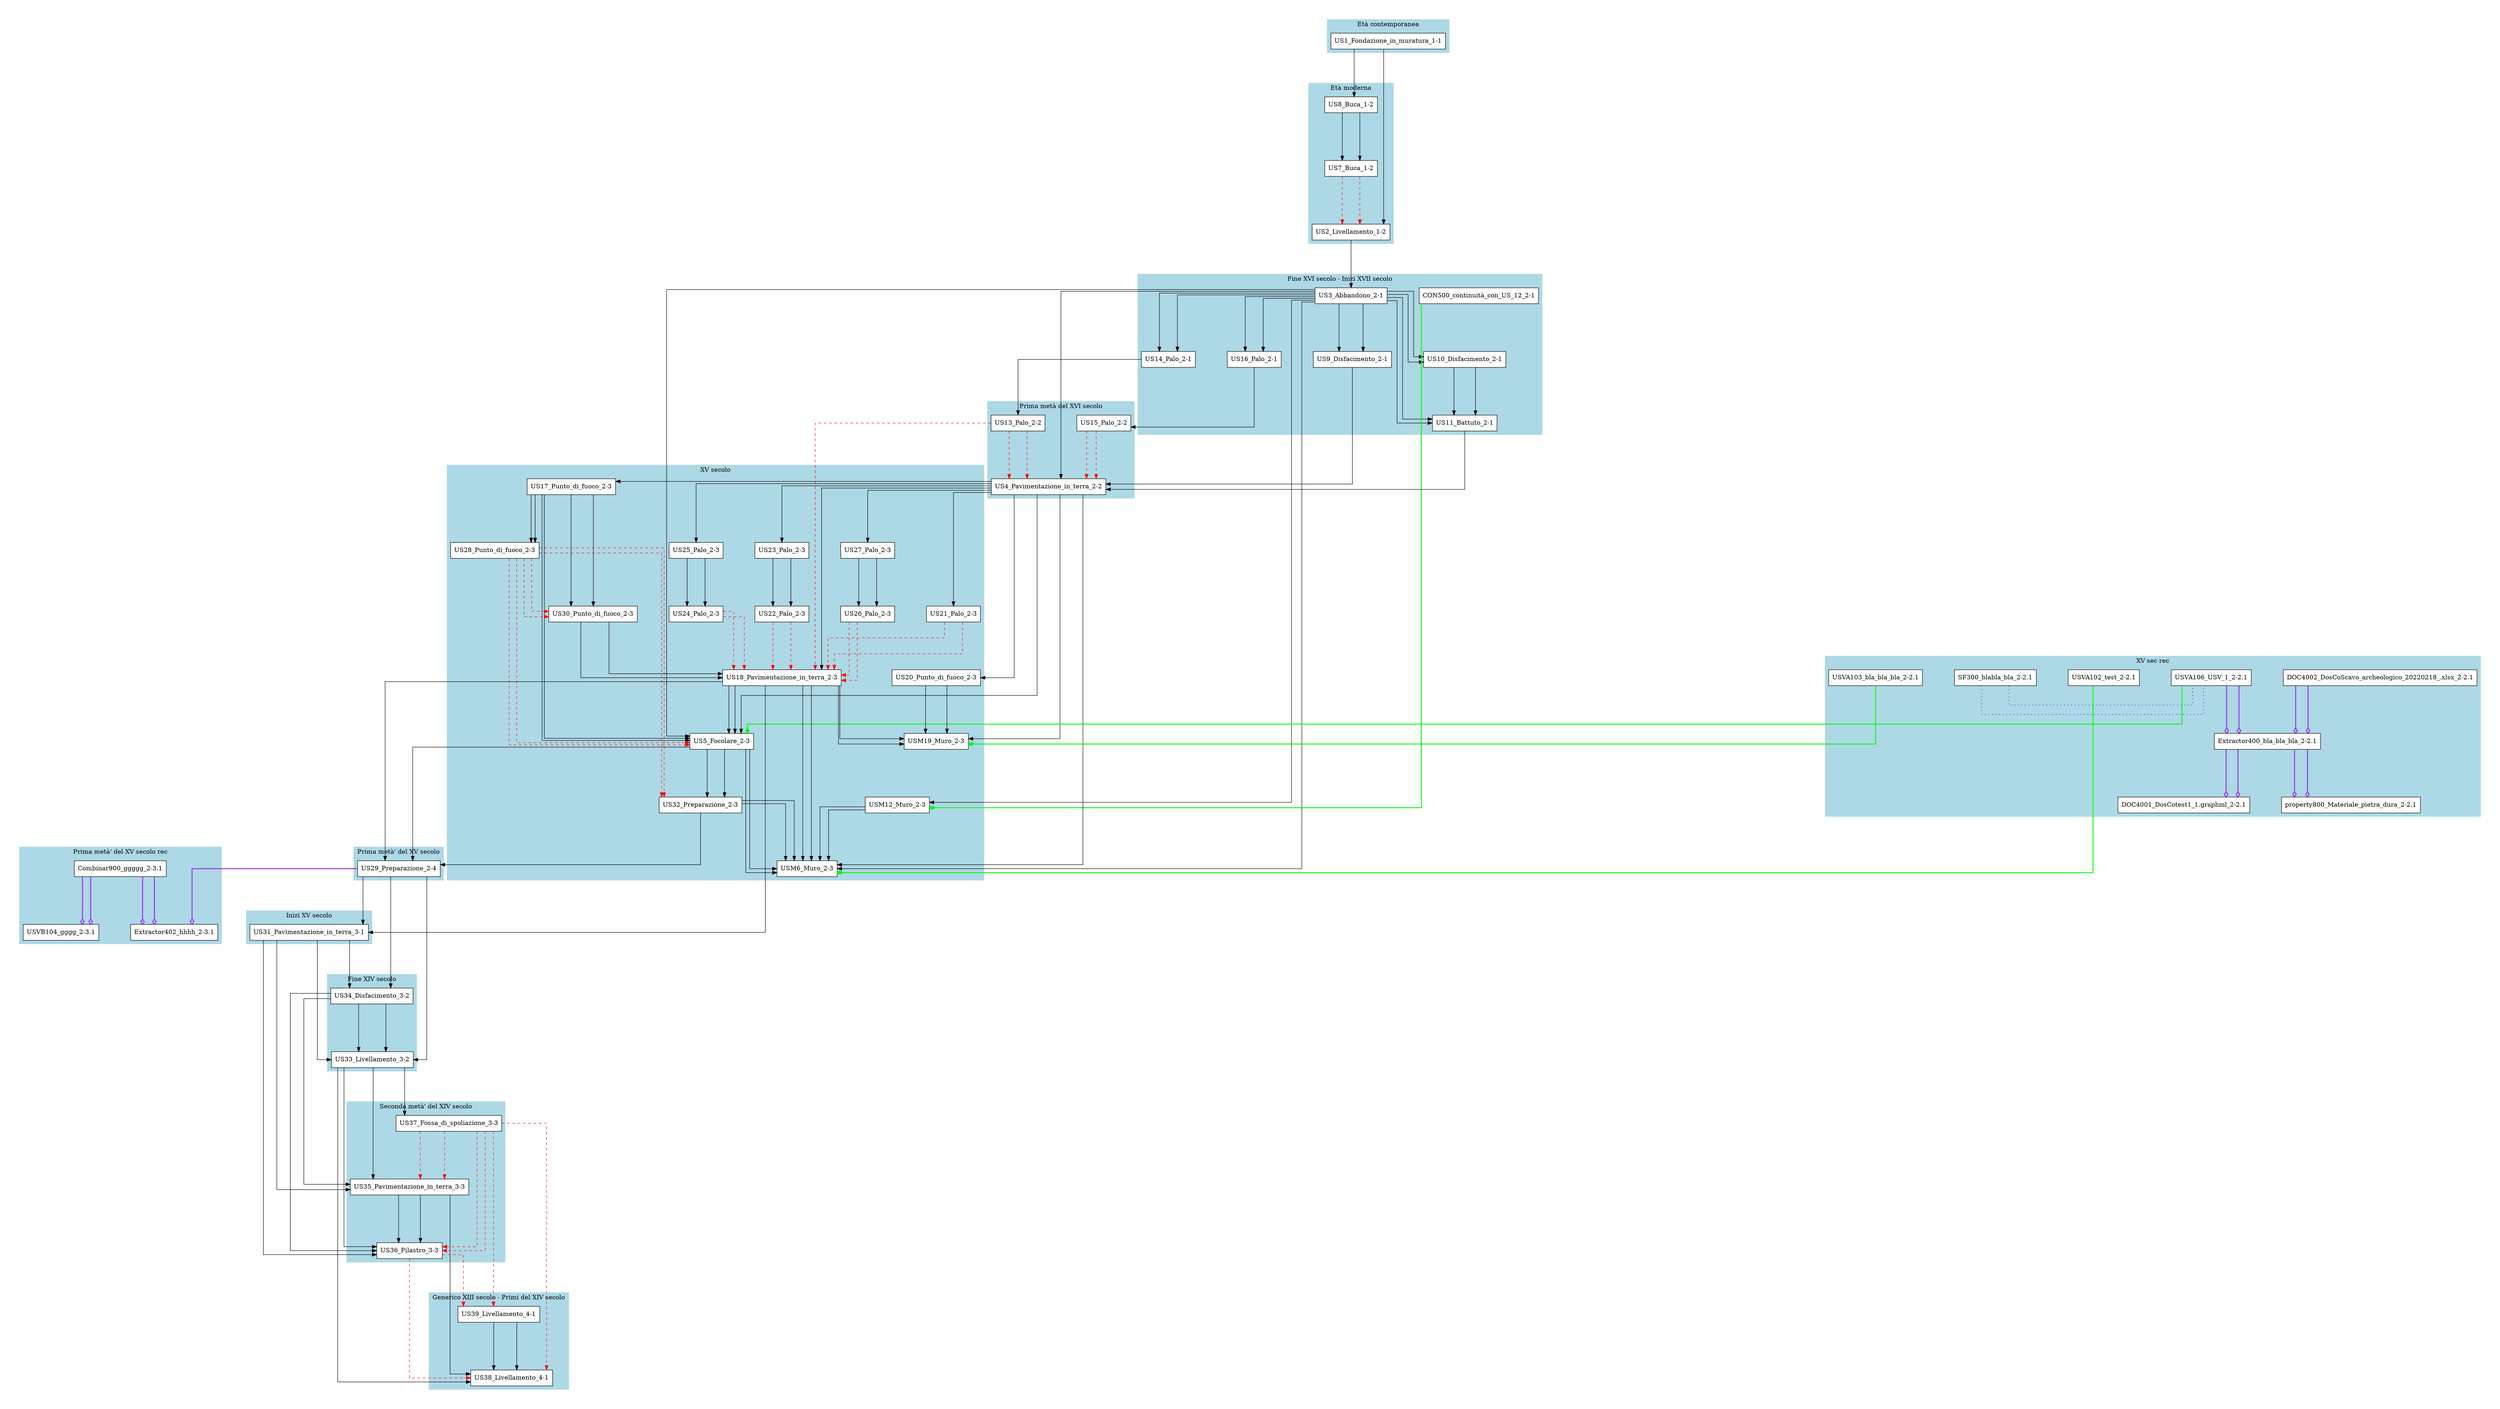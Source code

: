 digraph {
	graph [bb="0,0,4822,3116.5",
		compound=true,
		dpi=150,
		nodesep=1,
		pad=0.5,
		rankdir=TB,
		ranksep=1.5,
		splines=ortho
	];
	node [label="\N"];
	subgraph cluster_datazione_1 {
		graph [bb="2638,3032,2862,3108.5",
			color=lightblue,
			label="Età contemporanea",
			lheight=0.23,
			lp="2750,3096.2",
			lwidth=1.46,
			rank=same,
			style=filled
		];
		"US1_Fondazione_in_muratura_1-1"	[fillcolor=white,
			height=0.5,
			label="US1_Fondazione_in_muratura_1-1",
			pos="2750,3058",
			shape=box,
			style=filled,
			width=2.8889];
	}
	subgraph cluster_datazione_2 {
		graph [bb="2602,2600,2762,2964.5",
			color=lightblue,
			label="Età moderna",
			lheight=0.23,
			lp="2682,2952.2",
			lwidth=0.97,
			rank=same,
			style=filled
		];
		"US2_Livellamento_1-2"	[fillcolor=white,
			height=0.5,
			label="US2_Livellamento_1-2",
			pos="2682,2626",
			shape=box,
			style=filled,
			width=2.0035];
		"US7_Buca_1-2"	[fillcolor=white,
			height=0.5,
			label="US7_Buca_1-2",
			pos="2671,2770",
			shape=box,
			style=filled,
			width=1.3785];
		"US7_Buca_1-2" -> "US2_Livellamento_1-2"	[arrowhead=normal,
			color=red,
			pos="e,2671,2644.1 2671,2751.8 2671,2751.8 2671,2655.6 2671,2655.6",
			style=dashed];
		"US8_Buca_1-2"	[fillcolor=white,
			height=0.5,
			label="US8_Buca_1-2",
			pos="2671,2914",
			shape=box,
			style=filled,
			width=1.3785];
		"US8_Buca_1-2" -> "US7_Buca_1-2"	[arrowhead=normal,
			color=black,
			pos="e,2671,2788.1 2671,2895.8 2671,2895.8 2671,2799.6 2671,2799.6",
			style=solid];
	}
	subgraph cluster_datazione_3 {
		graph [bb="2243,2168,3050,2532.5",
			color=lightblue,
			label="Fine XVI secolo - Inizi XVII secolo",
			lheight=0.23,
			lp="2646.5,2520.2",
			lwidth=2.74,
			rank=same,
			style=filled
		];
		"US10_Disfacimento_2-1"	[fillcolor=white,
			height=0.5,
			label="US10_Disfacimento_2-1",
			pos="2892,2338",
			shape=box,
			style=filled,
			width=2.1076];
		"US11_Battuto_2-1"	[fillcolor=white,
			height=0.5,
			label="US11_Battuto_2-1",
			pos="2892,2194",
			shape=box,
			style=filled,
			width=1.6389];
		"US10_Disfacimento_2-1" -> "US11_Battuto_2-1"	[arrowhead=normal,
			color=black,
			pos="e,2892,2212.1 2892,2319.8 2892,2319.8 2892,2223.6 2892,2223.6",
			style=solid];
		"US14_Palo_2-1"	[fillcolor=white,
			height=0.5,
			label="US14_Palo_2-1",
			pos="2302,2338",
			shape=box,
			style=filled,
			width=1.4201];
		"US16_Palo_2-1"	[fillcolor=white,
			height=0.5,
			label="US16_Palo_2-1",
			pos="2476,2338",
			shape=box,
			style=filled,
			width=1.4201];
		"US3_Abbandono_2-1"	[fillcolor=white,
			height=0.5,
			label="US3_Abbandono_2-1",
			pos="2682,2482",
			shape=box,
			style=filled,
			width=1.8681];
		"US3_Abbandono_2-1" -> "US10_Disfacimento_2-1"	[arrowhead=normal,
			color=black,
			pos="e,2815.9,2338 2749.6,2488 2773.9,2488 2795.5,2488 2795.5,2488 2795.5,2488 2795.5,2338 2795.5,2338 2795.5,2338 2804.4,2338 2804.4,\
2338",
			style=solid];
		"US3_Abbandono_2-1" -> "US11_Battuto_2-1"	[arrowhead=normal,
			color=black,
			pos="e,2832.7,2200 2749.4,2476 2763.8,2476 2774.8,2476 2774.8,2476 2774.8,2476 2774.8,2200 2774.8,2200 2774.8,2200 2821.2,2200 2821.2,\
2200",
			style=solid];
		"US3_Abbandono_2-1" -> "US14_Palo_2-1"	[arrowhead=normal,
			color=black,
			pos="e,2302,2356.3 2614.5,2485 2505.3,2485 2302,2485 2302,2485 2302,2485 2302,2367.8 2302,2367.8",
			style=solid];
		"US3_Abbandono_2-1" -> "US16_Palo_2-1"	[arrowhead=normal,
			color=black,
			pos="e,2476,2356.5 2614.3,2469 2554.2,2469 2476,2469 2476,2469 2476,2469 2476,2368 2476,2368",
			style=solid];
		"US9_Disfacimento_2-1"	[fillcolor=white,
			height=0.5,
			label="US9_Disfacimento_2-1",
			pos="2672,2338",
			shape=box,
			style=filled,
			width=2.0139];
		"US3_Abbandono_2-1" -> "US9_Disfacimento_2-1"	[arrowhead=normal,
			color=black,
			pos="e,2679.6,2356.1 2679.6,2463.8 2679.6,2463.8 2679.6,2367.6 2679.6,2367.6",
			style=solid];
		"CON500_continuità_con_US_12_2-1"	[fillcolor=white,
			height=0.5,
			label="CON500_continuità_con_US_12_2-1",
			pos="2932,2482",
			shape=box,
			style=filled,
			width=3.066];
	}
	subgraph cluster_datazione_4 {
		graph [bb="1943,2024,2235,2244.5",
			color=lightblue,
			label="Prima metà del XVI secolo",
			lheight=0.23,
			lp="2089,2232.2",
			lwidth=2.08,
			rank=same,
			style=filled
		];
		"US13_Palo_2-2"	[fillcolor=white,
			height=0.5,
			label="US13_Palo_2-2",
			pos="2002,2194",
			shape=box,
			style=filled,
			width=1.4201];
		"US4_Pavimentazione_in_terra_2-2"	[fillcolor=white,
			height=0.5,
			label="US4_Pavimentazione_in_terra_2-2",
			pos="2055,2050",
			shape=box,
			style=filled,
			width=2.8785];
		"US13_Palo_2-2" -> "US4_Pavimentazione_in_terra_2-2"	[arrowhead=normal,
			color=red,
			pos="e,2002.2,2068.1 2002.2,2175.8 2002.2,2175.8 2002.2,2079.6 2002.2,2079.6",
			style=dashed];
		"US15_Palo_2-2"	[fillcolor=white,
			height=0.5,
			label="US15_Palo_2-2",
			pos="2176,2194",
			shape=box,
			style=filled,
			width=1.4201];
		"US15_Palo_2-2" -> "US4_Pavimentazione_in_terra_2-2"	[arrowhead=normal,
			color=red,
			pos="e,2141.8,2068.1 2141.8,2175.8 2141.8,2175.8 2141.8,2079.6 2141.8,2079.6",
			style=dashed];
	}
	subgraph cluster_datazione_5 {
		graph [bb="3544,1304,4814,1668.5",
			color=lightblue,
			label="XV sec rec",
			lheight=0.23,
			lp="4179,1656.2",
			lwidth=0.83,
			rank=same,
			style=filled
		];
		"USVA102_test_2-2.1"	[fillcolor=white,
			height=0.5,
			label="USVA102_test_2-2.1",
			pos="4314,1618",
			shape=box,
			style=filled,
			width=1.8368];
		"USVA103_bla_bla_bla_2-2.1"	[fillcolor=white,
			height=0.5,
			label="USVA103_bla_bla_bla_2-2.1",
			pos="3866,1618",
			shape=box,
			style=filled,
			width=2.4514];
		"USVA106_USV_1_2-2.1"	[fillcolor=white,
			height=0.5,
			label="USVA106_USV_1_2-2.1",
			pos="3629,1618",
			shape=box,
			style=filled,
			width=2.1389];
		"Extractor400_bla_bla_bla_2-2.1"	[fillcolor=white,
			height=0.5,
			label="Extractor400_bla_bla_bla_2-2.1",
			pos="4389,1474",
			shape=box,
			style=filled,
			width=2.6597];
		"USVA106_USV_1_2-2.1" -> "Extractor400_bla_bla_bla_2-2.1"	[arrowhead=odiamond,
			color=purple,
			pos="e,4293.1,1483 3629,1599.5 3629,1562.5 3629,1483 3629,1483 3629,1483 4280.1,1483 4280.1,1483",
			style=bold];
		"SF300_blabla_bla_2-2.1"	[fillcolor=white,
			height=0.5,
			label="SF300_blabla_bla_2-2.1",
			pos="4101,1618",
			shape=box,
			style=filled,
			width=2.0764];
		"SF300_blabla_bla_2-2.1" -> "USVA106_USV_1_2-2.1"	[arrowhead=none,
			color=blue,
			constraint=False,
			pos="4069.2,1599.8 4069.2,1578.5 4069.2,1546 4069.2,1546 4069.2,1546 3667.5,1546 3667.5,1546 3667.5,1546 3667.5,1578.5 3667.5,1599.8",
			style=dotted];
		"DOC4001_DosCo\test1_1.graphml_2-2.1"	[fillcolor=white,
			height=0.5,
			label="DOC4001_DosCo\test1_1.graphml_2-2.1",
			pos="4232,1330",
			shape=box,
			style=filled,
			width=3.3264];
		"Extractor400_bla_bla_bla_2-2.1" -> "DOC4001_DosCo\test1_1.graphml_2-2.1"	[arrowhead=odiamond,
			color=purple,
			pos="e,4322.5,1348.1 4322.5,1455.8 4322.5,1455.8 4322.5,1361.1 4322.5,1361.1",
			style=bold];
		"property800_Materiale_pietra_dura_2-2.1"	[fillcolor=white,
			height=0.5,
			label="property800_Materiale_pietra_dura_2-2.1",
			pos="4546,1330",
			shape=box,
			style=filled,
			width=3.3993];
		"Extractor400_bla_bla_bla_2-2.1" -> "property800_Materiale_pietra_dura_2-2.1"	[arrowhead=odiamond,
			color=purple,
			pos="e,4454.2,1348.1 4454.2,1455.8 4454.2,1455.8 4454.2,1361.1 4454.2,1361.1",
			style=bold];
		"DOC4002_DosCo\Scavo_archeologico_20220218_.xlsx_2-2.1"	[fillcolor=white,
			height=0.5,
			label="DOC4002_DosCo\Scavo_archeologico_20220218_.xlsx_2-2.1",
			pos="4629,1618",
			shape=box,
			style=filled,
			width=4.9201];
		"DOC4002_DosCo\Scavo_archeologico_20220218_.xlsx_2-2.1" -> "Extractor400_bla_bla_bla_2-2.1"	[arrowhead=odiamond,
			color=purple,
			pos="e,4468.3,1492.1 4468.3,1599.8 4468.3,1599.8 4468.3,1505.1 4468.3,1505.1",
			style=bold];
	}
	subgraph cluster_datazione_6 {
		graph [bb="837,1160,1935,2100.5",
			color=lightblue,
			label="XV secolo",
			lheight=0.23,
			lp="1386,2088.2",
			lwidth=0.79,
			rank=same,
			style=filled
		];
		"USM12_Muro_2-3"	[fillcolor=white,
			height=0.5,
			label="USM12_Muro_2-3",
			pos="1866,1330",
			shape=box,
			style=filled,
			width=1.691];
		"USM6_Muro_2-3"	[fillcolor=white,
			height=0.5,
			label="USM6_Muro_2-3",
			pos="1866,1186",
			shape=box,
			style=filled,
			width=1.5972];
		"USM12_Muro_2-3" -> "USM6_Muro_2-3"	[arrowhead=normal,
			color=black,
			pos="e,1866,1204.1 1866,1311.8 1866,1311.8 1866,1215.6 1866,1215.6",
			style=solid];
		"US17_Punto_di_fuoco_2-3"	[fillcolor=white,
			height=0.5,
			label="US17_Punto_di_fuoco_2-3",
			pos="1183,2050",
			shape=box,
			style=filled,
			width=2.2847];
		"US28_Punto_di_fuoco_2-3"	[fillcolor=white,
			height=0.5,
			label="US28_Punto_di_fuoco_2-3",
			pos="945,1906",
			shape=box,
			style=filled,
			width=2.2847];
		"US17_Punto_di_fuoco_2-3" -> "US28_Punto_di_fuoco_2-3"	[arrowhead=normal,
			color=black,
			pos="e,1027.7,1912 1119.6,2031.7 1119.6,1994.1 1119.6,1912 1119.6,1912 1119.6,1912 1039.2,1912 1039.2,1912",
			style=solid];
		"US30_Punto_di_fuoco_2-3"	[fillcolor=white,
			height=0.5,
			label="US30_Punto_di_fuoco_2-3",
			pos="1075,1762",
			shape=box,
			style=filled,
			width=2.2847];
		"US17_Punto_di_fuoco_2-3" -> "US30_Punto_di_fuoco_2-3"	[arrowhead=normal,
			color=black,
			pos="e,1138.4,1780.3 1138.4,2031.5 1138.4,2031.5 1138.4,1791.8 1138.4,1791.8",
			style=solid];
		"US5_Focolare_2-3"	[fillcolor=white,
			height=0.5,
			label="US5_Focolare_2-3",
			pos="1528,1474",
			shape=box,
			style=filled,
			width=1.6493];
		"US17_Punto_di_fuoco_2-3" -> "US5_Focolare_2-3"	[arrowhead=normal,
			color=black,
			pos="e,1468.5,1483 1259.7,2031.8 1259.7,1934.7 1259.7,1483 1259.7,1483 1259.7,1483 1456.9,1483 1456.9,1483",
			style=solid];
		"US18_Pavimentazione_in_terra_2-3"	[fillcolor=white,
			height=0.5,
			label="US18_Pavimentazione_in_terra_2-3",
			pos="1528,1618",
			shape=box,
			style=filled,
			width=2.9722];
		"USM19_Muro_2-3"	[fillcolor=white,
			height=0.5,
			label="USM19_Muro_2-3",
			pos="1856,1474",
			shape=box,
			style=filled,
			width=1.691];
		"US18_Pavimentazione_in_terra_2-3" -> "USM19_Muro_2-3"	[arrowhead=normal,
			color=black,
			pos="e,1794.7,1465 1619.1,1599.5 1619.1,1558.9 1619.1,1465 1619.1,1465 1619.1,1465 1783.2,1465 1783.2,1465",
			style=solid];
		"US18_Pavimentazione_in_terra_2-3" -> "US5_Focolare_2-3"	[arrowhead=normal,
			color=black,
			pos="e,1508.2,1492.1 1508.2,1599.8 1508.2,1599.8 1508.2,1503.6 1508.2,1503.6",
			style=solid];
		"US18_Pavimentazione_in_terra_2-3" -> "USM6_Muro_2-3"	[arrowhead=normal,
			color=black,
			pos="e,1808,1183 1603.2,1599.6 1603.2,1516.8 1603.2,1183 1603.2,1183 1603.2,1183 1796.5,1183 1796.5,1183",
			style=solid];
		"US20_Punto_di_fuoco_2-3"	[fillcolor=white,
			height=0.5,
			label="US20_Punto_di_fuoco_2-3",
			pos="1845,1618",
			shape=box,
			style=filled,
			width=2.2847];
		"US20_Punto_di_fuoco_2-3" -> "USM19_Muro_2-3"	[arrowhead=normal,
			color=black,
			pos="e,1856,1492.1 1856,1599.8 1856,1599.8 1856,1503.6 1856,1503.6",
			style=solid];
		"US21_Palo_2-3"	[fillcolor=white,
			height=0.5,
			label="US21_Palo_2-3",
			pos="1876,1762",
			shape=box,
			style=filled,
			width=1.4201];
		"US21_Palo_2-3" -> "US18_Pavimentazione_in_terra_2-3"	[arrowhead=normal,
			color=red,
			pos="e,1635.2,1618 1824.6,1762 1792.7,1762 1757.9,1762 1757.9,1762 1757.9,1762 1757.9,1618 1757.9,1618 1757.9,1618 1646.7,1618 1646.7,\
1618",
			style=dashed];
		"US22_Palo_2-3"	[fillcolor=white,
			height=0.5,
			label="US22_Palo_2-3",
			pos="1354,1762",
			shape=box,
			style=filled,
			width=1.4201];
		"US22_Palo_2-3" -> "US18_Pavimentazione_in_terra_2-3"	[arrowhead=normal,
			color=red,
			pos="e,1420.5,1624 1401.2,1743.7 1401.2,1706.1 1401.2,1624 1401.2,1624 1401.2,1624 1409,1624 1409,1624",
			style=dashed];
		"US23_Palo_2-3"	[fillcolor=white,
			height=0.5,
			label="US23_Palo_2-3",
			pos="1356,1906",
			shape=box,
			style=filled,
			width=1.4201];
		"US23_Palo_2-3" -> "US22_Palo_2-3"	[arrowhead=normal,
			color=black,
			pos="e,1355,1780.1 1355,1887.8 1355,1887.8 1355,1791.6 1355,1791.6",
			style=solid];
		"US24_Palo_2-3"	[fillcolor=white,
			height=0.5,
			label="US24_Palo_2-3",
			pos="1528,1762",
			shape=box,
			style=filled,
			width=1.4201];
		"US24_Palo_2-3" -> "US18_Pavimentazione_in_terra_2-3"	[arrowhead=normal,
			color=red,
			pos="e,1528,1636.1 1528,1743.8 1528,1743.8 1528,1647.6 1528,1647.6",
			style=dashed];
		"US25_Palo_2-3"	[fillcolor=white,
			height=0.5,
			label="US25_Palo_2-3",
			pos="1537,1906",
			shape=box,
			style=filled,
			width=1.4201];
		"US25_Palo_2-3" -> "US24_Palo_2-3"	[arrowhead=normal,
			color=black,
			pos="e,1532.5,1780.1 1532.5,1887.8 1532.5,1887.8 1532.5,1791.6 1532.5,1791.6",
			style=solid];
		"US26_Palo_2-3"	[fillcolor=white,
			height=0.5,
			label="US26_Palo_2-3",
			pos="1702,1762",
			shape=box,
			style=filled,
			width=1.4201];
		"US26_Palo_2-3" -> "US18_Pavimentazione_in_terra_2-3"	[arrowhead=normal,
			color=red,
			pos="e,1623.3,1636.2 1650.8,1762 1635.8,1762 1623.3,1762 1623.3,1762 1623.3,1762 1623.3,1647.8 1623.3,1647.8",
			style=dashed];
		"US27_Palo_2-3"	[fillcolor=white,
			height=0.5,
			label="US27_Palo_2-3",
			pos="1714,1906",
			shape=box,
			style=filled,
			width=1.4201];
		"US27_Palo_2-3" -> "US26_Palo_2-3"	[arrowhead=normal,
			color=black,
			pos="e,1708,1780.1 1708,1887.8 1708,1887.8 1708,1791.6 1708,1791.6",
			style=solid];
		"US28_Punto_di_fuoco_2-3" -> "US30_Punto_di_fuoco_2-3"	[arrowhead=normal,
			color=red,
			pos="e,1010,1780.1 1010,1887.8 1010,1887.8 1010,1791.6 1010,1791.6",
			style=dashed];
		"US32_Preparazione_2-3"	[fillcolor=white,
			height=0.5,
			label="US32_Preparazione_2-3",
			pos="1323,1330",
			shape=box,
			style=filled,
			width=2.066];
		"US28_Punto_di_fuoco_2-3" -> "US32_Preparazione_2-3"	[arrowhead=normal,
			color=red,
			pos="e,1254.2,1348.3 1027.4,1900 1119,1900 1254.2,1900 1254.2,1900 1254.2,1900 1254.2,1359.8 1254.2,1359.8",
			style=dashed];
		"US28_Punto_di_fuoco_2-3" -> "US5_Focolare_2-3"	[arrowhead=normal,
			color=red,
			pos="e,1468.2,1474 932.75,1887.7 932.75,1805.5 932.75,1474 932.75,1474 932.75,1474 1456.7,1474 1456.7,1474",
			style=dashed];
		"US30_Punto_di_fuoco_2-3" -> "US18_Pavimentazione_in_terra_2-3"	[arrowhead=normal,
			color=black,
			pos="e,1420.8,1612 1124.9,1743.6 1124.9,1703.6 1124.9,1612 1124.9,1612 1124.9,1612 1409.3,1612 1409.3,1612",
			style=solid];
		"US32_Preparazione_2-3" -> "USM6_Muro_2-3"	[arrowhead=normal,
			color=black,
			pos="e,1808.1,1173 1347.8,1311.7 1347.8,1270.3 1347.8,1173 1347.8,1173 1347.8,1173 1796.5,1173 1796.5,1173",
			style=solid];
		"US5_Focolare_2-3" -> "US32_Preparazione_2-3"	[arrowhead=normal,
			color=black,
			pos="e,1350.1,1348.5 1468.3,1465 1416.6,1465 1350.1,1465 1350.1,1465 1350.1,1465 1350.1,1360 1350.1,1360",
			style=solid];
		"US5_Focolare_2-3" -> "USM6_Muro_2-3"	[arrowhead=normal,
			color=black,
			pos="e,1808,1178 1547.8,1455.9 1547.8,1391.7 1547.8,1178 1547.8,1178 1547.8,1178 1796.5,1178 1796.5,1178",
			style=solid];
	}
	subgraph cluster_datazione_7 {
		graph [bb="8,1016,393,1236.5",
			color=lightblue,
			label="Prima metà' del XV secolo rec",
			lheight=0.23,
			lp="200.5,1224.2",
			lwidth=2.32,
			rank=same,
			style=filled
		];
		"USVB104_gggg_2-3.1"	[fillcolor=white,
			height=0.5,
			label="USVB104_gggg_2-3.1",
			pos="87,1042",
			shape=box,
			style=filled,
			width=1.9618];
		"Extractor402_hhhh_2-3.1"	[fillcolor=white,
			height=0.5,
			label="Extractor402_hhhh_2-3.1",
			pos="307,1042",
			shape=box,
			style=filled,
			width=2.1597];
		"Combinar900_ggggg_2-3.1"	[fillcolor=white,
			height=0.5,
			label="Combinar900_ggggg_2-3.1",
			pos="200,1186",
			shape=box,
			style=filled,
			width=2.316];
		"Combinar900_ggggg_2-3.1" -> "USVB104_gggg_2-3.1"	[arrowhead=odiamond,
			color=purple,
			pos="e,137.12,1060.1 137.12,1167.8 137.12,1167.8 137.12,1073.1 137.12,1073.1",
			style=bold];
		"Combinar900_ggggg_2-3.1" -> "Extractor402_hhhh_2-3.1"	[arrowhead=odiamond,
			color=purple,
			pos="e,256.31,1060.1 256.31,1167.8 256.31,1167.8 256.31,1073.1 256.31,1073.1",
			style=bold];
	}
	subgraph cluster_datazione_8 {
		graph [bb="665,1160,829,1236.5",
			color=lightblue,
			label="Prima metà' del XV secolo",
			lheight=0.23,
			lp="747,1224.2",
			lwidth=2.04,
			rank=same,
			style=filled
		];
		"US29_Preparazione_2-4"	[fillcolor=white,
			height=0.5,
			label="US29_Preparazione_2-4",
			pos="747,1186",
			shape=box,
			style=filled,
			width=2.066];
	}
	subgraph cluster_datazione_9 {
		graph [bb="449,1016,679,1092.5",
			color=lightblue,
			label="Inizi XV secolo",
			lheight=0.23,
			lp="564,1080.2",
			lwidth=1.19,
			rank=same,
			style=filled
		];
		"US31_Pavimentazione_in_terra_3-1"	[fillcolor=white,
			height=0.5,
			label="US31_Pavimentazione_in_terra_3-1",
			pos="564,1042",
			shape=box,
			style=filled,
			width=2.9722];
	}
	subgraph cluster_datazione_10 {
		graph [bb="603,728,771,948.5",
			color=lightblue,
			label="Fine XIV secolo",
			lheight=0.23,
			lp="687,936.25",
			lwidth=1.24,
			rank=same,
			style=filled
		];
		"US33_Livellamento_3-2"	[fillcolor=white,
			height=0.5,
			label="US33_Livellamento_3-2",
			pos="687,754",
			shape=box,
			style=filled,
			width=2.0972];
		"US34_Disfacimento_3-2"	[fillcolor=white,
			height=0.5,
			label="US34_Disfacimento_3-2",
			pos="687,898",
			shape=box,
			style=filled,
			width=2.1076];
		"US34_Disfacimento_3-2" -> "US33_Livellamento_3-2"	[arrowhead=normal,
			color=black,
			pos="e,687,772.09 687,879.76 687,879.76 687,783.6 687,783.6",
			style=solid];
	}
	subgraph cluster_datazione_11 {
		graph [bb="801,296,1105,660.5",
			color=lightblue,
			label="Seconda metà' del XIV secolo",
			lheight=0.23,
			lp="953,648.25",
			lwidth=2.28,
			rank=same,
			style=filled
		];
		"US35_Pavimentazione_in_terra_3-3"	[fillcolor=white,
			height=0.5,
			label="US35_Pavimentazione_in_terra_3-3",
			pos="916,466",
			shape=box,
			style=filled,
			width=2.9722];
		"US36_Pilastro_3-3"	[fillcolor=white,
			height=0.5,
			label="US36_Pilastro_3-3",
			pos="892,322",
			shape=box,
			style=filled,
			width=1.6597];
		"US35_Pavimentazione_in_terra_3-3" -> "US36_Pilastro_3-3"	[arrowhead=normal,
			color=black,
			pos="e,892,340.09 892,447.76 892,447.76 892,351.6 892,351.6",
			style=solid];
		"US37_Fossa_di_spoliazione_3-3"	[fillcolor=white,
			height=0.5,
			label="US37_Fossa_di_spoliazione_3-3",
			pos="1000,610",
			shape=box,
			style=filled,
			width=2.7014];
		"US37_Fossa_di_spoliazione_3-3" -> "US35_Pavimentazione_in_terra_3-3"	[arrowhead=normal,
			color=red,
			pos="e,962.88,484.09 962.88,591.76 962.88,591.76 962.88,495.6 962.88,495.6",
			style=dashed];
		"US37_Fossa_di_spoliazione_3-3" -> "US36_Pilastro_3-3"	[arrowhead=normal,
			color=red,
			pos="e,952.22,328 1047.8,591.93 1047.8,529.69 1047.8,328 1047.8,328 1047.8,328 963.73,328 963.73,328",
			style=dashed];
	}
	subgraph cluster_datazione_12 {
		graph [bb="993,8,1252,228.5",
			color=lightblue,
			label="Generico XIII secolo - Primi del XIV secolo",
			lheight=0.23,
			lp="1122.5,216.25",
			lwidth=3.38,
			rank=same,
			style=filled
		];
		"US38_Livellamento_4-1"	[fillcolor=white,
			height=0.5,
			label="US38_Livellamento_4-1",
			pos="1168,34",
			shape=box,
			style=filled,
			width=2.0972];
		"US39_Livellamento_4-1"	[fillcolor=white,
			height=0.5,
			label="US39_Livellamento_4-1",
			pos="1077,178",
			shape=box,
			style=filled,
			width=2.0972];
		"US39_Livellamento_4-1" -> "US38_Livellamento_4-1"	[arrowhead=normal,
			color=black,
			pos="e,1122.5,52.09 1122.5,159.76 1122.5,159.76 1122.5,63.603 1122.5,63.603",
			style=solid];
	}
	subgraph main {
		edge [arrowhead=normal,
			color=black,
			style=solid
		];
		"US1_Fondazione_in_muratura_1-1";
		"US2_Livellamento_1-2";
		"US1_Fondazione_in_muratura_1-1" -> "US2_Livellamento_1-2"	[pos="e,2737.4,2644.1 2737.4,3039.7 2737.4,3039.7 2737.4,2655.6 2737.4,2655.6"];
		"US8_Buca_1-2";
		"US1_Fondazione_in_muratura_1-1" -> "US8_Buca_1-2"	[pos="e,2683.3,2932.1 2683.3,3039.8 2683.3,3039.8 2683.3,2943.6 2683.3,2943.6"];
		"US3_Abbandono_2-1";
		"US2_Livellamento_1-2" -> "US3_Abbandono_2-1"	[pos="e,2682,2500.1 2682,2607.8 2682,2607.8 2682,2511.6 2682,2511.6"];
		"US7_Buca_1-2";
		"US8_Buca_1-2" -> "US7_Buca_1-2";
		"US10_Disfacimento_2-1";
		"US11_Battuto_2-1";
		"US10_Disfacimento_2-1" -> "US11_Battuto_2-1";
		"US4_Pavimentazione_in_terra_2-2";
		"US11_Battuto_2-1" -> "US4_Pavimentazione_in_terra_2-2"	[pos="e,2158.9,2044 2892,2175.6 2892,2135.6 2892,2044 2892,2044 2892,2044 2170.4,2044 2170.4,2044"];
		"US14_Palo_2-1";
		"US13_Palo_2-2";
		"US14_Palo_2-1" -> "US13_Palo_2-2"	[pos="e,2002,2212.2 2250.4,2338 2164.7,2338 2002,2338 2002,2338 2002,2338 2002,2223.8 2002,2223.8"];
		"US16_Palo_2-1";
		"US15_Palo_2-2";
		"US16_Palo_2-1" -> "US15_Palo_2-2"	[pos="e,2227.6,2188 2476,2319.6 2476,2279.6 2476,2188 2476,2188 2476,2188 2239.1,2188 2239.1,2188"];
		"US3_Abbandono_2-1" -> "US10_Disfacimento_2-1";
		"US3_Abbandono_2-1" -> "US11_Battuto_2-1";
		"US3_Abbandono_2-1" -> "US14_Palo_2-1";
		"US3_Abbandono_2-1" -> "US16_Palo_2-1";
		"US9_Disfacimento_2-1";
		"US3_Abbandono_2-1" -> "US9_Disfacimento_2-1";
		"US3_Abbandono_2-1" -> "US4_Pavimentazione_in_terra_2-2"	[pos="e,2089,2068.3 2614.3,2490 2458.7,2490 2089,2490 2089,2490 2089,2490 2089,2079.9 2089,2079.9"];
		"USM12_Muro_2-3";
		"US3_Abbandono_2-1" -> "USM12_Muro_2-3"	[pos="e,1927.1,1336 2614.3,2479 2524.5,2479 2377,2479 2377,2479 2377,2479 2377,1336 2377,1336 2377,1336 1938.6,1336 1938.6,1336"];
		"US5_Focolare_2-3";
		"US3_Abbandono_2-1" -> "US5_Focolare_2-3"	[pos="e,1587.8,1483 2614.5,2495 2383.6,2495 1640.3,2495 1640.3,2495 1640.3,2495 1640.3,1483 1640.3,1483 1640.3,1483 1599.3,1483 1599.3,\
1483"];
		"USM6_Muro_2-3";
		"US3_Abbandono_2-1" -> "USM6_Muro_2-3"	[pos="e,1923.8,1186 2614.3,2474 2531.2,2474 2401,2474 2401,2474 2401,2474 2401,1186 2401,1186 2401,1186 1935.3,1186 1935.3,1186"];
		"US9_Disfacimento_2-1" -> "US4_Pavimentazione_in_terra_2-2"	[pos="e,2159,2056 2672,2319.9 2672,2257.7 2672,2056 2672,2056 2672,2056 2170.5,2056 2170.5,2056"];
		"US17_Punto_di_fuoco_2-3";
		"US4_Pavimentazione_in_terra_2-2" -> "US17_Punto_di_fuoco_2-3"	[pos="e,1265.5,2064 1951.1,2064 1951.1,2064 1277,2064 1277,2064"];
		"US18_Pavimentazione_in_terra_2-3";
		"US4_Pavimentazione_in_terra_2-2" -> "US18_Pavimentazione_in_terra_2-3"	[pos="e,1611.6,1636.3 1951,2050 1820,2050 1611.6,2050 1611.6,2050 1611.6,2050 1611.6,1647.8 1611.6,1647.8"];
		"USM19_Muro_2-3";
		"US4_Pavimentazione_in_terra_2-2" -> "USM19_Muro_2-3"	[pos="e,1917.3,1474 2055,2031.8 2055,1933.9 2055,1474 2055,1474 2055,1474 1928.8,1474 1928.8,1474"];
		"US20_Punto_di_fuoco_2-3";
		"US4_Pavimentazione_in_terra_2-2" -> "US20_Punto_di_fuoco_2-3"	[pos="e,1927.3,1618 2003.2,2031.7 2003.2,1949.5 2003.2,1618 2003.2,1618 2003.2,1618 1938.9,1618 1938.9,1618"];
		"US21_Palo_2-3";
		"US4_Pavimentazione_in_terra_2-2" -> "US21_Palo_2-3"	[pos="e,1876,1780.5 1951.1,2037 1911.7,2037 1876,2037 1876,2037 1876,2037 1876,1792 1876,1792"];
		"US23_Palo_2-3";
		"US4_Pavimentazione_in_terra_2-2" -> "US23_Palo_2-3"	[pos="e,1356,1924.5 1951.1,2059 1756.4,2059 1356,2059 1356,2059 1356,2059 1356,1936 1356,1936"];
		"US25_Palo_2-3";
		"US4_Pavimentazione_in_terra_2-2" -> "US25_Palo_2-3"	[pos="e,1537,1924.3 1951.1,2055 1799.9,2055 1537,2055 1537,2055 1537,2055 1537,1935.8 1537,1935.8"];
		"US27_Palo_2-3";
		"US4_Pavimentazione_in_terra_2-2" -> "US27_Palo_2-3"	[pos="e,1714,1924.5 1951.3,2041 1851,2041 1714,2041 1714,2041 1714,2041 1714,1936 1714,1936"];
		"US4_Pavimentazione_in_terra_2-2" -> "US5_Focolare_2-3"	[pos="e,1587.8,1474 1950.9,2046 1829.6,2046 1645.6,2046 1645.6,2046 1645.6,2046 1645.6,1474 1645.6,1474 1645.6,1474 1599.3,1474 1599.3,\
1474"];
		"US4_Pavimentazione_in_terra_2-2" -> "USM6_Muro_2-3"	[pos="e,1924,1195 2106.8,2031.7 2106.8,1907.8 2106.8,1195 2106.8,1195 2106.8,1195 1935.5,1195 1935.5,1195"];
		"USM12_Muro_2-3" -> "USM6_Muro_2-3";
		"US28_Punto_di_fuoco_2-3";
		"US17_Punto_di_fuoco_2-3" -> "US28_Punto_di_fuoco_2-3";
		"US30_Punto_di_fuoco_2-3";
		"US17_Punto_di_fuoco_2-3" -> "US30_Punto_di_fuoco_2-3";
		"US17_Punto_di_fuoco_2-3" -> "US5_Focolare_2-3";
		"US18_Pavimentazione_in_terra_2-3" -> "USM19_Muro_2-3";
		"US18_Pavimentazione_in_terra_2-3" -> "US5_Focolare_2-3";
		"US18_Pavimentazione_in_terra_2-3" -> "USM6_Muro_2-3";
		"US29_Preparazione_2-4";
		"US18_Pavimentazione_in_terra_2-3" -> "US29_Preparazione_2-4"	[pos="e,821.81,1194 1436.9,1599.5 1436.9,1517.9 1436.9,1194 1436.9,1194 1436.9,1194 833.33,1194 833.33,1194"];
		"US31_Pavimentazione_in_terra_3-1";
		"US18_Pavimentazione_in_terra_2-3" -> "US31_Pavimentazione_in_terra_3-1"	[pos="e,671.2,1042 1452.8,1599.8 1452.8,1501.9 1452.8,1042 1452.8,1042 1452.8,1042 682.72,1042 682.72,1042"];
		"US20_Punto_di_fuoco_2-3" -> "USM19_Muro_2-3";
		"US22_Palo_2-3";
		"US23_Palo_2-3" -> "US22_Palo_2-3";
		"US24_Palo_2-3";
		"US25_Palo_2-3" -> "US24_Palo_2-3";
		"US26_Palo_2-3";
		"US27_Palo_2-3" -> "US26_Palo_2-3";
		"US30_Punto_di_fuoco_2-3" -> "US18_Pavimentazione_in_terra_2-3";
		"US32_Preparazione_2-3";
		"US32_Preparazione_2-3" -> "USM6_Muro_2-3";
		"US32_Preparazione_2-3" -> "US29_Preparazione_2-4"	[pos="e,821.63,1199 1298.2,1311.5 1298.2,1275.4 1298.2,1199 1298.2,1199 1298.2,1199 833.14,1199 833.14,1199"];
		"US5_Focolare_2-3" -> "US32_Preparazione_2-3";
		"US5_Focolare_2-3" -> "USM6_Muro_2-3";
		"US5_Focolare_2-3" -> "US29_Preparazione_2-4"	[pos="e,821.72,1189 1508.2,1455.7 1508.2,1392.8 1508.2,1189 1508.2,1189 1508.2,1189 833.24,1189 833.24,1189"];
		"US29_Preparazione_2-4" -> "US31_Pavimentazione_in_terra_3-1"	[pos="e,671.23,1051 702.71,1167.5 702.71,1130.5 702.71,1051 702.71,1051 702.71,1051 682.75,1051 682.75,1051"];
		"US33_Livellamento_3-2";
		"US29_Preparazione_2-4" -> "US33_Livellamento_3-2"	[pos="e,762.78,763 793.62,1167.6 793.62,1086.1 793.62,763 793.62,763 793.62,763 774.3,763 774.3,763"];
		"US34_Disfacimento_3-2";
		"US29_Preparazione_2-4" -> "US34_Disfacimento_3-2"	[pos="e,732.79,916.3 732.79,1167.5 732.79,1167.5 732.79,927.81 732.79,927.81"];
		"US31_Pavimentazione_in_terra_3-1" -> "US33_Livellamento_3-2"	[pos="e,611.14,754 559.75,1023.5 559.75,959.98 559.75,754 559.75,754 559.75,754 599.63,754 599.63,754"];
		"US31_Pavimentazione_in_terra_3-1" -> "US34_Disfacimento_3-2"	[pos="e,641.06,916.09 641.06,1023.8 641.06,1023.8 641.06,927.6 641.06,927.6"];
		"US35_Pavimentazione_in_terra_3-3";
		"US31_Pavimentazione_in_terra_3-1" -> "US35_Pavimentazione_in_terra_3-3"	[pos="e,818.28,484.22 671.47,1033 740.87,1033 818.28,1033 818.28,1033 818.28,1033 818.28,495.74 818.28,495.74"];
		"US36_Pilastro_3-3";
		"US31_Pavimentazione_in_terra_3-1" -> "US36_Pilastro_3-3"	[pos="e,832.06,313 508.38,1023.6 508.38,910.43 508.38,313 508.38,313 508.38,313 820.55,313 820.55,313"];
		"US33_Livellamento_3-2" -> "US35_Pavimentazione_in_terra_3-3"	[pos="e,812.09,484.31 762.65,745 789,745 812.09,745 812.09,745 812.09,745 812.09,495.82 812.09,495.82"];
		"US33_Livellamento_3-2" -> "US36_Pilastro_3-3"	[pos="e,831.87,322 712.17,735.71 712.17,653.49 712.17,322 712.17,322 712.17,322 820.35,322 820.35,322"];
		"US37_Fossa_di_spoliazione_3-3";
		"US33_Livellamento_3-2" -> "US37_Fossa_di_spoliazione_3-3"	[pos="e,962.75,628.24 762.71,754 844.35,754 962.75,754 962.75,754 962.75,754 962.75,639.75 962.75,639.75"];
		"US38_Livellamento_4-1";
		"US33_Livellamento_3-2" -> "US38_Livellamento_4-1"	[pos="e,1092.2,25 661.83,735.62 661.83,622.43 661.83,25 661.83,25 661.83,25 1080.7,25 1080.7,25"];
		"US34_Disfacimento_3-2" -> "US33_Livellamento_3-2";
		"US34_Disfacimento_3-2" -> "US35_Pavimentazione_in_terra_3-3"	[pos="e,815.19,484.3 763.05,892 790.65,892 815.19,892 815.19,892 815.19,892 815.19,495.82 815.19,495.82"];
		"US34_Disfacimento_3-2" -> "US36_Pilastro_3-3"	[pos="e,831.79,331 763.18,904 772.18,904 778.25,904 778.25,904 778.25,904 778.25,331 778.25,331 778.25,331 820.28,331 820.28,331"];
		"US35_Pavimentazione_in_terra_3-3" -> "US36_Pilastro_3-3";
		"US35_Pavimentazione_in_terra_3-3" -> "US38_Livellamento_4-1"	[pos="e,1092.1,43 976.62,447.55 976.62,366.14 976.62,43 976.62,43 976.62,43 1080.6,43 1080.6,43"];
		"US39_Livellamento_4-1";
		"US39_Livellamento_4-1" -> "US38_Livellamento_4-1";
	}
	subgraph main2 {
		edge [arrowhead=normal,
			color=red,
			style=dashed
		];
		"US2_Livellamento_1-2";
		"US7_Buca_1-2";
		"US7_Buca_1-2" -> "US2_Livellamento_1-2";
		"US13_Palo_2-2";
		"US4_Pavimentazione_in_terra_2-2";
		"US13_Palo_2-2" -> "US4_Pavimentazione_in_terra_2-2";
		"US18_Pavimentazione_in_terra_2-3";
		"US13_Palo_2-2" -> "US18_Pavimentazione_in_terra_2-3"	[pos="e,1599.8,1636.2 1950.7,2194 1842.2,2194 1599.8,2194 1599.8,2194 1599.8,2194 1599.8,1647.7 1599.8,1647.7"];
		"US15_Palo_2-2";
		"US15_Palo_2-2" -> "US4_Pavimentazione_in_terra_2-2";
		"US21_Palo_2-3";
		"US21_Palo_2-3" -> "US18_Pavimentazione_in_terra_2-3";
		"US22_Palo_2-3";
		"US22_Palo_2-3" -> "US18_Pavimentazione_in_terra_2-3";
		"US24_Palo_2-3";
		"US24_Palo_2-3" -> "US18_Pavimentazione_in_terra_2-3";
		"US26_Palo_2-3";
		"US26_Palo_2-3" -> "US18_Pavimentazione_in_terra_2-3";
		"US28_Punto_di_fuoco_2-3";
		"US30_Punto_di_fuoco_2-3";
		"US28_Punto_di_fuoco_2-3" -> "US30_Punto_di_fuoco_2-3";
		"US32_Preparazione_2-3";
		"US28_Punto_di_fuoco_2-3" -> "US32_Preparazione_2-3";
		"US5_Focolare_2-3";
		"US28_Punto_di_fuoco_2-3" -> "US5_Focolare_2-3";
		"US35_Pavimentazione_in_terra_3-3";
		"US36_Pilastro_3-3";
		"US38_Livellamento_4-1";
		"US36_Pilastro_3-3" -> "US38_Livellamento_4-1"	[pos="e,1092.2,34 892,303.55 892,239.98 892,34 892,34 892,34 1080.7,34 1080.7,34"];
		"US39_Livellamento_4-1";
		"US36_Pilastro_3-3" -> "US39_Livellamento_4-1"	[pos="e,1012.2,196.33 952.12,316 982.19,316 1012.2,316 1012.2,316 1012.2,316 1012.2,207.84 1012.2,207.84"];
		"US37_Fossa_di_spoliazione_3-3";
		"US37_Fossa_di_spoliazione_3-3" -> "US35_Pavimentazione_in_terra_3-3";
		"US37_Fossa_di_spoliazione_3-3" -> "US36_Pilastro_3-3";
		"US37_Fossa_di_spoliazione_3-3" -> "US38_Livellamento_4-1"	[pos="e,1200.4,52.19 1097.5,610 1148.5,610 1200.4,610 1200.4,610 1200.4,610 1200.4,63.703 1200.4,63.703"];
		"US37_Fossa_di_spoliazione_3-3" -> "US39_Livellamento_4-1"	[pos="e,1072.5,196.05 1072.5,591.71 1072.5,591.71 1072.5,207.56 1072.5,207.56"];
	}
	subgraph main1 {
		edge [arrowhead=none,
			color=blue,
			constraint=False,
			style=dotted
		];
		"USVA106_USV_1_2-2.1";
		"SF300_blabla_bla_2-2.1";
		"SF300_blabla_bla_2-2.1" -> "USVA106_USV_1_2-2.1";
	}
	subgraph main3 {
		edge [arrowhead=diamond,
			color=green,
			style=bold
		];
		"CON500_continuità_con_US_12_2-1";
		"USM12_Muro_2-3";
		"CON500_continuità_con_US_12_2-1" -> "USM12_Muro_2-3"	[pos="e,1927.2,1324 3005.1,2463.8 3005.1,2316.5 3005.1,1324 3005.1,1324 3005.1,1324 1940.3,1324 1940.3,1324"];
		"USVA102_test_2-2.1";
		"USM6_Muro_2-3";
		"USVA102_test_2-2.1" -> "USM6_Muro_2-3"	[pos="e,1923.9,1177 4270.6,1599.8 4270.6,1571.3 4270.6,1519 4270.6,1519 4270.6,1519 3741.9,1519 3741.9,1519 3741.9,1519 3741.9,1177 3741.9,\
1177 3741.9,1177 1937,1177 1937,1177"];
		"USVA103_bla_bla_bla_2-2.1";
		"USM19_Muro_2-3";
		"USVA103_bla_bla_bla_2-2.1" -> "USM19_Muro_2-3"	[pos="e,1917.3,1465 3866,1599.5 3866,1558.9 3866,1465 3866,1465 3866,1465 1930.3,1465 1930.3,1465"];
		"USVA106_USV_1_2-2.1";
		"US5_Focolare_2-3";
		"USVA106_USV_1_2-2.1" -> "US5_Focolare_2-3"	[pos="e,1547.8,1492.2 3590.5,1599.7 3590.5,1587.2 3590.5,1573 3590.5,1573 3590.5,1573 1547.8,1573 1547.8,1573 1547.8,1573 1547.8,1505.2 \
1547.8,1505.2"];
	}
	subgraph main4 {
		edge [arrowhead=odiamond,
			color=purple,
			style=bold
		];
		"USVA106_USV_1_2-2.1";
		"Extractor400_bla_bla_bla_2-2.1";
		"USVA106_USV_1_2-2.1" -> "Extractor400_bla_bla_bla_2-2.1";
		"DOC4001_DosCo\test1_1.graphml_2-2.1";
		"Extractor400_bla_bla_bla_2-2.1" -> "DOC4001_DosCo\test1_1.graphml_2-2.1";
		"property800_Materiale_pietra_dura_2-2.1";
		"Extractor400_bla_bla_bla_2-2.1" -> "property800_Materiale_pietra_dura_2-2.1";
		"DOC4002_DosCo\Scavo_archeologico_20220218_.xlsx_2-2.1";
		"DOC4002_DosCo\Scavo_archeologico_20220218_.xlsx_2-2.1" -> "Extractor400_bla_bla_bla_2-2.1";
		"USVB104_gggg_2-3.1";
		"Extractor402_hhhh_2-3.1";
		"Combinar900_ggggg_2-3.1";
		"Combinar900_ggggg_2-3.1" -> "USVB104_gggg_2-3.1";
		"Combinar900_ggggg_2-3.1" -> "Extractor402_hhhh_2-3.1";
		"US29_Preparazione_2-4";
		"US29_Preparazione_2-4" -> "Extractor402_hhhh_2-3.1"	[pos="e,334.06,1060.2 672.22,1186 553.22,1186 334.06,1186 334.06,1186 334.06,1186 334.06,1073.3 334.06,1073.3"];
	}
}
